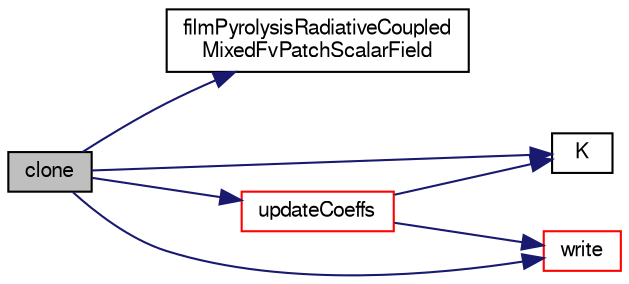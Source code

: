 digraph "clone"
{
  bgcolor="transparent";
  edge [fontname="FreeSans",fontsize="10",labelfontname="FreeSans",labelfontsize="10"];
  node [fontname="FreeSans",fontsize="10",shape=record];
  rankdir="LR";
  Node71 [label="clone",height=0.2,width=0.4,color="black", fillcolor="grey75", style="filled", fontcolor="black"];
  Node71 -> Node72 [color="midnightblue",fontsize="10",style="solid",fontname="FreeSans"];
  Node72 [label="filmPyrolysisRadiativeCoupled\lMixedFvPatchScalarField",height=0.2,width=0.4,color="black",URL="$a28982.html#a1bdcd6a656ea3867f4ffa06e0eb51e41",tooltip="Construct from patch and internal field. "];
  Node71 -> Node73 [color="midnightblue",fontsize="10",style="solid",fontname="FreeSans"];
  Node73 [label="K",height=0.2,width=0.4,color="black",URL="$a28982.html#aaf951b3c82c3f272038e27508fba1c6c",tooltip="Get corresponding K field. "];
  Node71 -> Node74 [color="midnightblue",fontsize="10",style="solid",fontname="FreeSans"];
  Node74 [label="updateCoeffs",height=0.2,width=0.4,color="red",URL="$a28982.html#a7e24eafac629d3733181cd942d4c902f",tooltip="Update the coefficients associated with the patch field. "];
  Node74 -> Node73 [color="midnightblue",fontsize="10",style="solid",fontname="FreeSans"];
  Node74 -> Node577 [color="midnightblue",fontsize="10",style="solid",fontname="FreeSans"];
  Node577 [label="write",height=0.2,width=0.4,color="red",URL="$a28982.html#a293fdfec8bdfbd5c3913ab4c9f3454ff",tooltip="Write. "];
  Node71 -> Node577 [color="midnightblue",fontsize="10",style="solid",fontname="FreeSans"];
}
